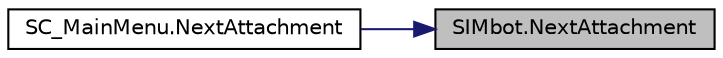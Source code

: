 digraph "SIMbot.NextAttachment"
{
 // LATEX_PDF_SIZE
  edge [fontname="Helvetica",fontsize="10",labelfontname="Helvetica",labelfontsize="10"];
  node [fontname="Helvetica",fontsize="10",shape=record];
  rankdir="RL";
  Node1 [label="SIMbot.NextAttachment",height=0.2,width=0.4,color="black", fillcolor="grey75", style="filled", fontcolor="black",tooltip=" "];
  Node1 -> Node2 [dir="back",color="midnightblue",fontsize="10",style="solid",fontname="Helvetica"];
  Node2 [label="SC_MainMenu.NextAttachment",height=0.2,width=0.4,color="black", fillcolor="white", style="filled",URL="$class_s_c___main_menu.html#ac0dcd929cafd4c937d4fd102651281b9",tooltip=" "];
}
